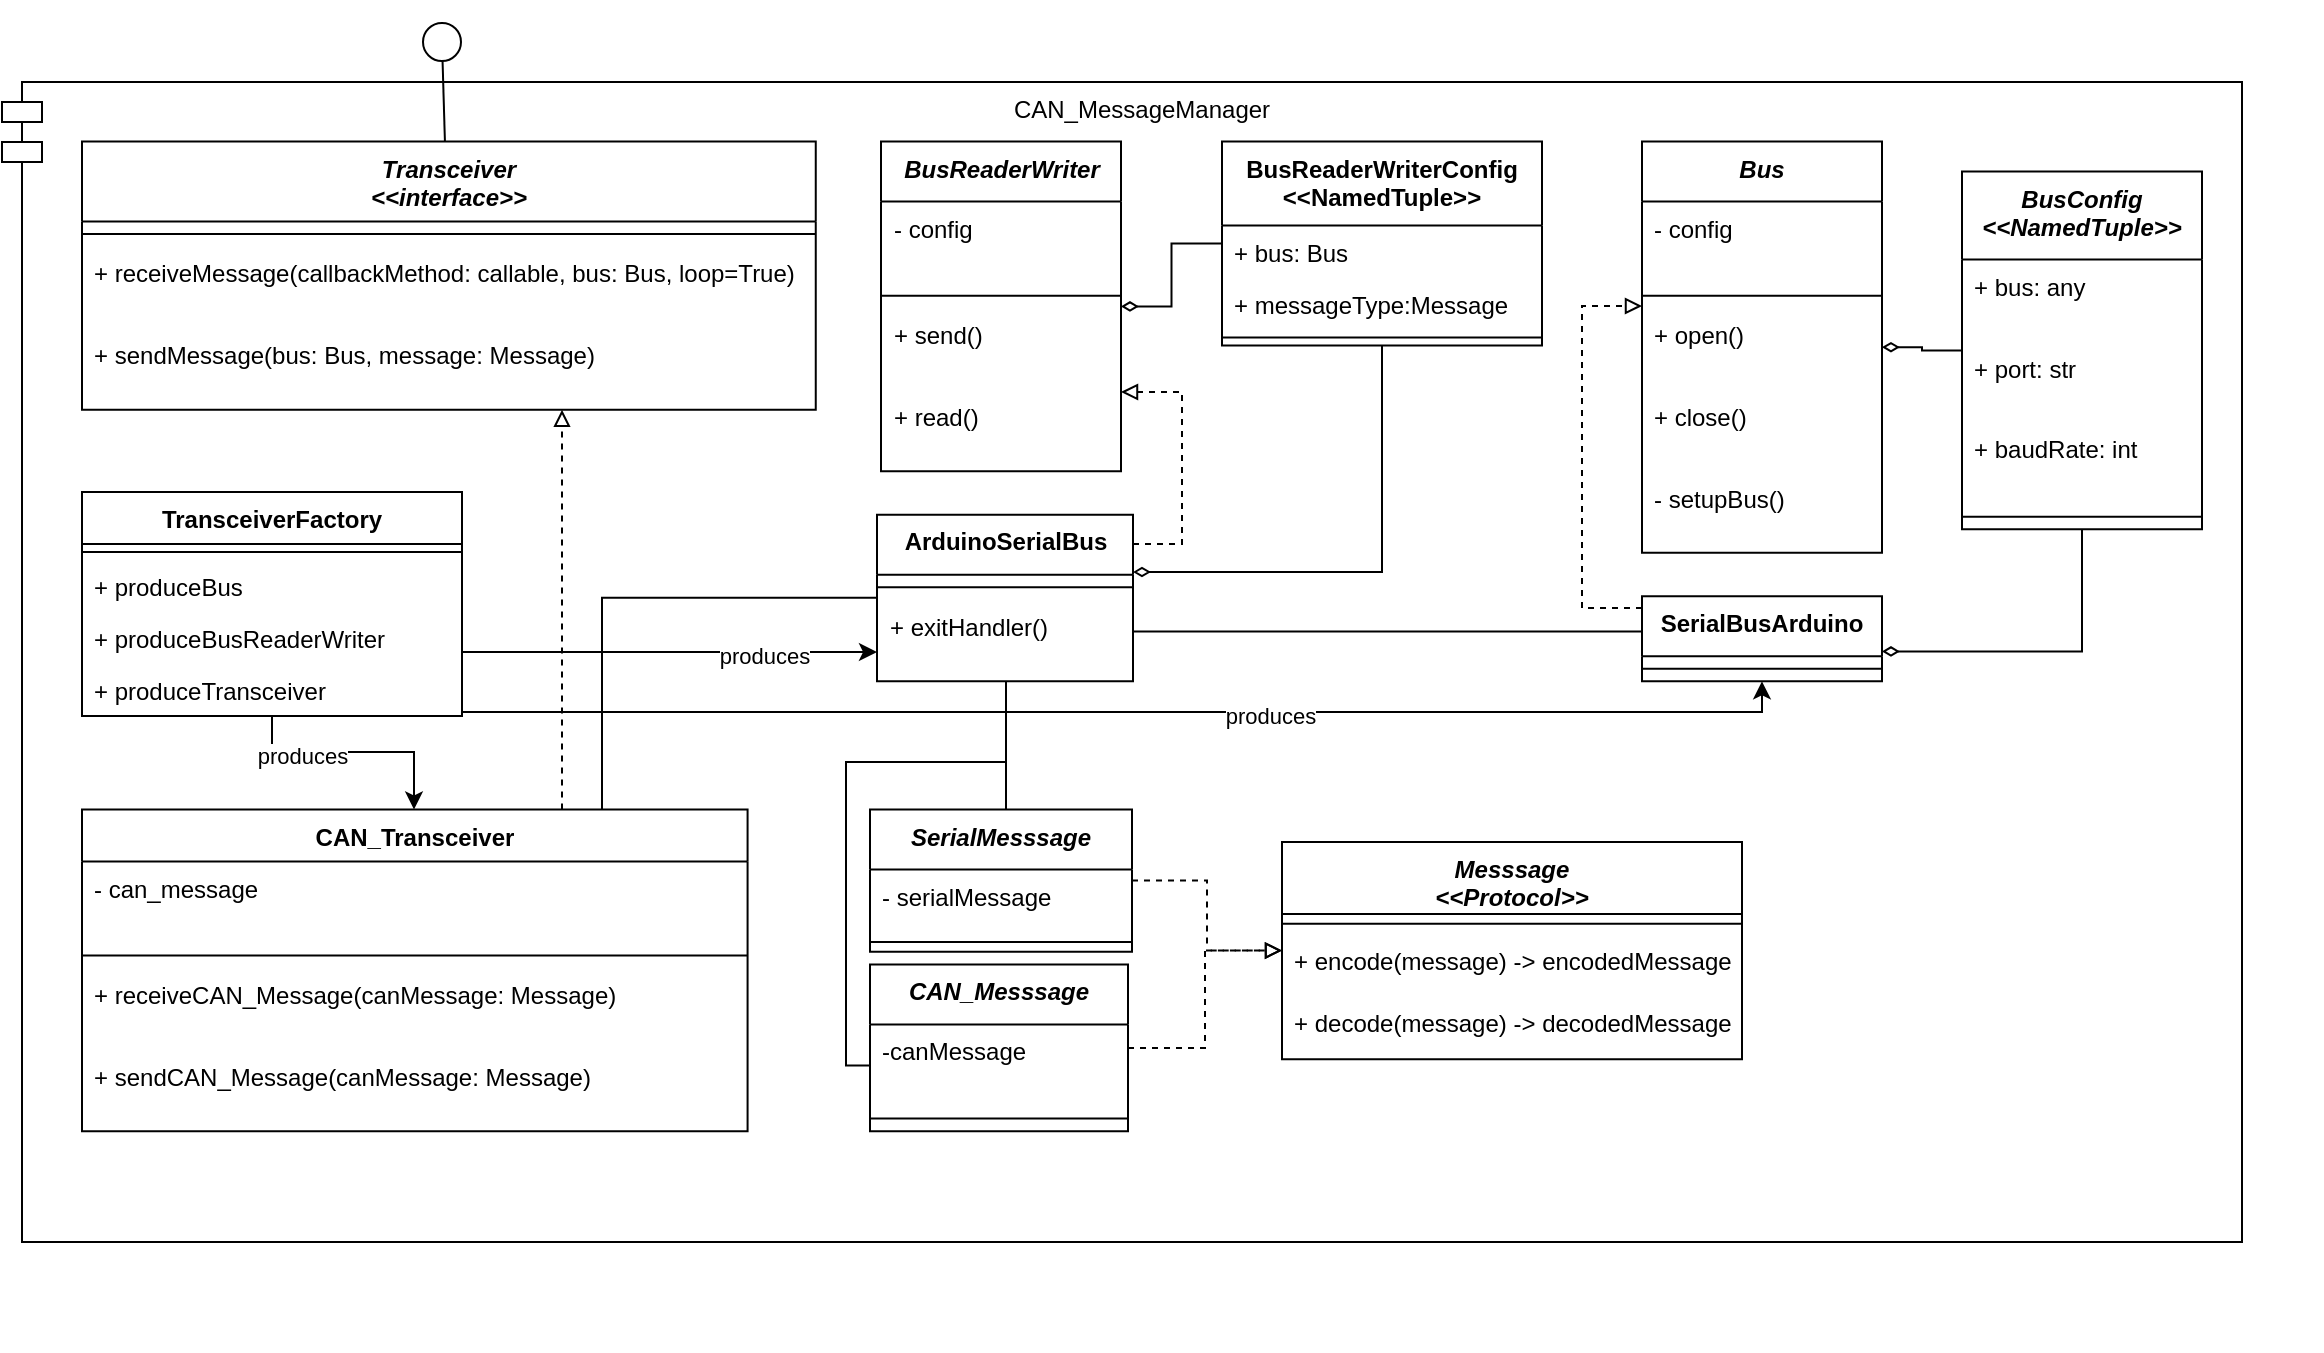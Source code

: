 <mxfile version="20.5.3" type="embed"><diagram name="Seite-1" id="-2VjJTFV00PebQVn-Hf1"><mxGraphModel dx="1428" dy="772" grid="1" gridSize="10" guides="1" tooltips="1" connect="1" arrows="1" fold="1" page="1" pageScale="1" pageWidth="827" pageHeight="1169" math="0" shadow="0"><root><mxCell id="0"/><mxCell id="1" parent="0"/><mxCell id="32" value="" style="group" parent="1" vertex="1" connectable="0"><mxGeometry x="-290" y="90" width="1150" height="674.075" as="geometry"/></mxCell><mxCell id="2" value="" style="group" parent="32" vertex="1" connectable="0"><mxGeometry x="-10" y="62.714" width="1160" height="611.361" as="geometry"/></mxCell><mxCell id="99" value="" style="group" parent="2" vertex="1" connectable="0"><mxGeometry y="-22.719" width="1160" height="580" as="geometry"/></mxCell><mxCell id="ngzUgmsreJfInocwCasy-2" value="CAN_MessageManager" style="shape=module;align=left;spacingLeft=20;align=center;verticalAlign=top;whiteSpace=wrap;html=1;" parent="99" vertex="1"><mxGeometry width="1120" height="580" as="geometry"/></mxCell><mxCell id="ngzUgmsreJfInocwCasy-3" value="CAN_Transceiver" style="swimlane;fontStyle=1;align=center;verticalAlign=top;childLayout=stackLayout;horizontal=1;startSize=26;horizontalStack=0;resizeParent=1;resizeParentMax=0;resizeLast=0;collapsible=1;marginBottom=0;whiteSpace=wrap;html=1;" parent="99" vertex="1"><mxGeometry x="40" y="363.75" width="332.79" height="160.84" as="geometry"/></mxCell><mxCell id="ngzUgmsreJfInocwCasy-4" value="- can_message" style="text;strokeColor=none;fillColor=none;align=left;verticalAlign=top;spacingLeft=4;spacingRight=4;overflow=hidden;rotatable=0;points=[[0,0.5],[1,0.5]];portConstraint=eastwest;whiteSpace=wrap;html=1;" parent="ngzUgmsreJfInocwCasy-3" vertex="1"><mxGeometry y="26" width="332.79" height="40.765" as="geometry"/></mxCell><mxCell id="ngzUgmsreJfInocwCasy-5" value="" style="line;strokeWidth=1;fillColor=none;align=left;verticalAlign=middle;spacingTop=-1;spacingLeft=3;spacingRight=3;rotatable=0;labelPosition=right;points=[];portConstraint=eastwest;strokeColor=inherit;" parent="ngzUgmsreJfInocwCasy-3" vertex="1"><mxGeometry y="66.765" width="332.79" height="12.543" as="geometry"/></mxCell><mxCell id="IL8WAM_x9eWzcNovHGls-12" value="+ receiveCAN_Message(canMessage: Message)" style="text;strokeColor=none;fillColor=none;align=left;verticalAlign=top;spacingLeft=4;spacingRight=4;overflow=hidden;rotatable=0;points=[[0,0.5],[1,0.5]];portConstraint=eastwest;whiteSpace=wrap;html=1;" parent="ngzUgmsreJfInocwCasy-3" vertex="1"><mxGeometry y="79.309" width="332.79" height="40.765" as="geometry"/></mxCell><mxCell id="IL8WAM_x9eWzcNovHGls-13" value="+ sendCAN_Message(canMessage: Message)" style="text;strokeColor=none;fillColor=none;align=left;verticalAlign=top;spacingLeft=4;spacingRight=4;overflow=hidden;rotatable=0;points=[[0,0.5],[1,0.5]];portConstraint=eastwest;whiteSpace=wrap;html=1;" parent="ngzUgmsreJfInocwCasy-3" vertex="1"><mxGeometry y="120.074" width="332.79" height="40.765" as="geometry"/></mxCell><mxCell id="IL8WAM_x9eWzcNovHGls-1" value="&lt;i&gt;Transceiver&lt;br&gt;&amp;lt;&amp;lt;interface&amp;gt;&amp;gt;&lt;br&gt;&lt;/i&gt;" style="swimlane;fontStyle=1;align=center;verticalAlign=top;childLayout=stackLayout;horizontal=1;startSize=40;horizontalStack=0;resizeParent=1;resizeParentMax=0;resizeLast=0;collapsible=1;marginBottom=0;whiteSpace=wrap;html=1;" parent="99" vertex="1"><mxGeometry x="40" y="29.783" width="366.88" height="134.074" as="geometry"/></mxCell><mxCell id="IL8WAM_x9eWzcNovHGls-3" value="" style="line;strokeWidth=1;fillColor=none;align=left;verticalAlign=middle;spacingTop=-1;spacingLeft=3;spacingRight=3;rotatable=0;labelPosition=right;points=[];portConstraint=eastwest;strokeColor=inherit;" parent="IL8WAM_x9eWzcNovHGls-1" vertex="1"><mxGeometry y="40" width="366.88" height="12.543" as="geometry"/></mxCell><mxCell id="IL8WAM_x9eWzcNovHGls-4" value="+ receiveMessage(callbackMethod: callable, bus: Bus, loop=True)&amp;nbsp;" style="text;strokeColor=none;fillColor=none;align=left;verticalAlign=top;spacingLeft=4;spacingRight=4;overflow=hidden;rotatable=0;points=[[0,0.5],[1,0.5]];portConstraint=eastwest;whiteSpace=wrap;html=1;" parent="IL8WAM_x9eWzcNovHGls-1" vertex="1"><mxGeometry y="52.543" width="366.88" height="40.765" as="geometry"/></mxCell><mxCell id="IL8WAM_x9eWzcNovHGls-5" value="+ sendMessage(bus: Bus, message: Message)" style="text;strokeColor=none;fillColor=none;align=left;verticalAlign=top;spacingLeft=4;spacingRight=4;overflow=hidden;rotatable=0;points=[[0,0.5],[1,0.5]];portConstraint=eastwest;whiteSpace=wrap;html=1;" parent="IL8WAM_x9eWzcNovHGls-1" vertex="1"><mxGeometry y="93.309" width="366.88" height="40.765" as="geometry"/></mxCell><mxCell id="IL8WAM_x9eWzcNovHGls-6" style="edgeStyle=orthogonalEdgeStyle;rounded=0;orthogonalLoop=1;jettySize=auto;html=1;dashed=1;endArrow=block;endFill=0;" parent="99" source="ngzUgmsreJfInocwCasy-3" target="IL8WAM_x9eWzcNovHGls-1" edge="1"><mxGeometry relative="1" as="geometry"><Array as="points"><mxPoint x="280" y="315"/><mxPoint x="280" y="315"/></Array></mxGeometry></mxCell><mxCell id="3" value="&lt;i&gt;BusReaderWriter&lt;/i&gt;&lt;i&gt;&lt;br&gt;&lt;/i&gt;" style="swimlane;fontStyle=1;align=center;verticalAlign=top;childLayout=stackLayout;horizontal=1;startSize=30;horizontalStack=0;resizeParent=1;resizeParentMax=0;resizeLast=0;collapsible=1;marginBottom=0;whiteSpace=wrap;html=1;" parent="99" vertex="1"><mxGeometry x="439.5" y="29.787" width="120.0" height="164.84" as="geometry"/></mxCell><mxCell id="110" value="- config" style="text;strokeColor=none;fillColor=none;align=left;verticalAlign=top;spacingLeft=4;spacingRight=4;overflow=hidden;rotatable=0;points=[[0,0.5],[1,0.5]];portConstraint=eastwest;whiteSpace=wrap;html=1;" vertex="1" parent="3"><mxGeometry y="30" width="120.0" height="40.765" as="geometry"/></mxCell><mxCell id="4" value="" style="line;strokeWidth=1;fillColor=none;align=left;verticalAlign=middle;spacingTop=-1;spacingLeft=3;spacingRight=3;rotatable=0;labelPosition=right;points=[];portConstraint=eastwest;strokeColor=inherit;" parent="3" vertex="1"><mxGeometry y="70.765" width="120.0" height="12.543" as="geometry"/></mxCell><mxCell id="8" value="+ send()" style="text;strokeColor=none;fillColor=none;align=left;verticalAlign=top;spacingLeft=4;spacingRight=4;overflow=hidden;rotatable=0;points=[[0,0.5],[1,0.5]];portConstraint=eastwest;whiteSpace=wrap;html=1;" parent="3" vertex="1"><mxGeometry y="83.309" width="120.0" height="40.765" as="geometry"/></mxCell><mxCell id="95" value="+ read()" style="text;strokeColor=none;fillColor=none;align=left;verticalAlign=top;spacingLeft=4;spacingRight=4;overflow=hidden;rotatable=0;points=[[0,0.5],[1,0.5]];portConstraint=eastwest;whiteSpace=wrap;html=1;" parent="3" vertex="1"><mxGeometry y="124.074" width="120.0" height="40.765" as="geometry"/></mxCell><mxCell id="98" style="edgeStyle=orthogonalEdgeStyle;rounded=0;orthogonalLoop=1;jettySize=auto;html=1;endArrow=block;endFill=0;dashed=1;" parent="99" source="19" target="3" edge="1"><mxGeometry relative="1" as="geometry"><Array as="points"><mxPoint x="590" y="231"/><mxPoint x="590" y="155"/></Array></mxGeometry></mxCell><mxCell id="19" value="ArduinoSerialBus" style="swimlane;fontStyle=1;align=center;verticalAlign=top;childLayout=stackLayout;horizontal=1;startSize=30;horizontalStack=0;resizeParent=1;resizeParentMax=0;resizeLast=0;collapsible=1;marginBottom=0;whiteSpace=wrap;html=1;" parent="99" vertex="1"><mxGeometry x="437.5" y="216.37" width="128" height="83.309" as="geometry"/></mxCell><mxCell id="20" value="" style="line;strokeWidth=1;fillColor=none;align=left;verticalAlign=middle;spacingTop=-1;spacingLeft=3;spacingRight=3;rotatable=0;labelPosition=right;points=[];portConstraint=eastwest;strokeColor=inherit;" parent="19" vertex="1"><mxGeometry y="30" width="128" height="12.543" as="geometry"/></mxCell><mxCell id="25" value="+ exitHandler()" style="text;strokeColor=none;fillColor=none;align=left;verticalAlign=top;spacingLeft=4;spacingRight=4;overflow=hidden;rotatable=0;points=[[0,0.5],[1,0.5]];portConstraint=eastwest;whiteSpace=wrap;html=1;" parent="19" vertex="1"><mxGeometry y="42.543" width="128" height="40.765" as="geometry"/></mxCell><mxCell id="30" style="edgeStyle=orthogonalEdgeStyle;rounded=0;orthogonalLoop=1;jettySize=auto;html=1;endArrow=none;endFill=0;" parent="99" source="ngzUgmsreJfInocwCasy-3" target="19" edge="1"><mxGeometry relative="1" as="geometry"><Array as="points"><mxPoint x="300" y="257.917"/></Array></mxGeometry></mxCell><mxCell id="78" value="&lt;i&gt;Bus&lt;/i&gt;&lt;i&gt;&lt;br&gt;&lt;/i&gt;" style="swimlane;fontStyle=1;align=center;verticalAlign=top;childLayout=stackLayout;horizontal=1;startSize=30;horizontalStack=0;resizeParent=1;resizeParentMax=0;resizeLast=0;collapsible=1;marginBottom=0;whiteSpace=wrap;html=1;" parent="99" vertex="1"><mxGeometry x="820" y="29.785" width="120.0" height="205.605" as="geometry"/></mxCell><mxCell id="102" value="- config" style="text;strokeColor=none;fillColor=none;align=left;verticalAlign=top;spacingLeft=4;spacingRight=4;overflow=hidden;rotatable=0;points=[[0,0.5],[1,0.5]];portConstraint=eastwest;whiteSpace=wrap;html=1;" vertex="1" parent="78"><mxGeometry y="30" width="120.0" height="40.765" as="geometry"/></mxCell><mxCell id="79" value="" style="line;strokeWidth=1;fillColor=none;align=left;verticalAlign=middle;spacingTop=-1;spacingLeft=3;spacingRight=3;rotatable=0;labelPosition=right;points=[];portConstraint=eastwest;strokeColor=inherit;" parent="78" vertex="1"><mxGeometry y="70.765" width="120.0" height="12.543" as="geometry"/></mxCell><mxCell id="80" value="+ open()" style="text;strokeColor=none;fillColor=none;align=left;verticalAlign=top;spacingLeft=4;spacingRight=4;overflow=hidden;rotatable=0;points=[[0,0.5],[1,0.5]];portConstraint=eastwest;whiteSpace=wrap;html=1;" parent="78" vertex="1"><mxGeometry y="83.309" width="120.0" height="40.765" as="geometry"/></mxCell><mxCell id="81" value="+ close()" style="text;strokeColor=none;fillColor=none;align=left;verticalAlign=top;spacingLeft=4;spacingRight=4;overflow=hidden;rotatable=0;points=[[0,0.5],[1,0.5]];portConstraint=eastwest;whiteSpace=wrap;html=1;" parent="78" vertex="1"><mxGeometry y="124.074" width="120.0" height="40.765" as="geometry"/></mxCell><mxCell id="100" value="- setupBus()" style="text;strokeColor=none;fillColor=none;align=left;verticalAlign=top;spacingLeft=4;spacingRight=4;overflow=hidden;rotatable=0;points=[[0,0.5],[1,0.5]];portConstraint=eastwest;whiteSpace=wrap;html=1;" vertex="1" parent="78"><mxGeometry y="164.84" width="120.0" height="40.765" as="geometry"/></mxCell><mxCell id="91" style="edgeStyle=orthogonalEdgeStyle;rounded=0;orthogonalLoop=1;jettySize=auto;html=1;dashed=1;endArrow=block;endFill=0;" parent="99" source="86" target="78" edge="1"><mxGeometry relative="1" as="geometry"><Array as="points"><mxPoint x="790" y="263"/><mxPoint x="790" y="112"/></Array></mxGeometry></mxCell><mxCell id="86" value="SerialBusArduino&lt;i&gt;&lt;br&gt;&lt;/i&gt;" style="swimlane;fontStyle=1;align=center;verticalAlign=top;childLayout=stackLayout;horizontal=1;startSize=30;horizontalStack=0;resizeParent=1;resizeParentMax=0;resizeLast=0;collapsible=1;marginBottom=0;whiteSpace=wrap;html=1;" parent="99" vertex="1"><mxGeometry x="820" y="257.14" width="120" height="42.543" as="geometry"/></mxCell><mxCell id="87" value="" style="line;strokeWidth=1;fillColor=none;align=left;verticalAlign=middle;spacingTop=-1;spacingLeft=3;spacingRight=3;rotatable=0;labelPosition=right;points=[];portConstraint=eastwest;strokeColor=inherit;" parent="86" vertex="1"><mxGeometry y="30" width="120" height="12.543" as="geometry"/></mxCell><mxCell id="96" style="edgeStyle=orthogonalEdgeStyle;rounded=0;orthogonalLoop=1;jettySize=auto;html=1;endArrow=none;endFill=0;" parent="99" source="19" target="86" edge="1"><mxGeometry relative="1" as="geometry"><Array as="points"><mxPoint x="620.0" y="274.735"/><mxPoint x="620.0" y="274.735"/></Array></mxGeometry></mxCell><mxCell id="35" value="&lt;i&gt;CAN_Messsage&lt;br&gt;&lt;/i&gt;" style="swimlane;fontStyle=1;align=center;verticalAlign=top;childLayout=stackLayout;horizontal=1;startSize=30;horizontalStack=0;resizeParent=1;resizeParentMax=0;resizeLast=0;collapsible=1;marginBottom=0;whiteSpace=wrap;html=1;" parent="99" vertex="1"><mxGeometry x="434" y="441.28" width="129" height="83.309" as="geometry"/></mxCell><mxCell id="36" value="-canMessage" style="text;strokeColor=none;fillColor=none;align=left;verticalAlign=top;spacingLeft=4;spacingRight=4;overflow=hidden;rotatable=0;points=[[0,0.5],[1,0.5]];portConstraint=eastwest;whiteSpace=wrap;html=1;" parent="35" vertex="1"><mxGeometry y="30" width="129" height="40.765" as="geometry"/></mxCell><mxCell id="37" value="" style="line;strokeWidth=1;fillColor=none;align=left;verticalAlign=middle;spacingTop=-1;spacingLeft=3;spacingRight=3;rotatable=0;labelPosition=right;points=[];portConstraint=eastwest;strokeColor=inherit;" parent="35" vertex="1"><mxGeometry y="70.765" width="129" height="12.543" as="geometry"/></mxCell><mxCell id="136" style="edgeStyle=orthogonalEdgeStyle;rounded=0;orthogonalLoop=1;jettySize=auto;html=1;endArrow=none;endFill=0;" edge="1" parent="99" source="9" target="19"><mxGeometry relative="1" as="geometry"><Array as="points"><mxPoint x="502" y="350"/><mxPoint x="502" y="350"/></Array></mxGeometry></mxCell><mxCell id="9" value="&lt;i&gt;SerialMesssage&lt;br&gt;&lt;/i&gt;" style="swimlane;fontStyle=1;align=center;verticalAlign=top;childLayout=stackLayout;horizontal=1;startSize=30;horizontalStack=0;resizeParent=1;resizeParentMax=0;resizeLast=0;collapsible=1;marginBottom=0;whiteSpace=wrap;html=1;" parent="99" vertex="1"><mxGeometry x="434" y="363.751" width="131" height="71.136" as="geometry"/></mxCell><mxCell id="34" value="- serialMessage" style="text;strokeColor=none;fillColor=none;align=left;verticalAlign=top;spacingLeft=4;spacingRight=4;overflow=hidden;rotatable=0;points=[[0,0.5],[1,0.5]];portConstraint=eastwest;whiteSpace=wrap;html=1;" parent="9" vertex="1"><mxGeometry y="30" width="131" height="31.457" as="geometry"/></mxCell><mxCell id="10" value="" style="line;strokeWidth=1;fillColor=none;align=left;verticalAlign=middle;spacingTop=-1;spacingLeft=3;spacingRight=3;rotatable=0;labelPosition=right;points=[];portConstraint=eastwest;strokeColor=inherit;" parent="9" vertex="1"><mxGeometry y="61.457" width="131" height="9.679" as="geometry"/></mxCell><mxCell id="118" style="edgeStyle=orthogonalEdgeStyle;rounded=0;orthogonalLoop=1;jettySize=auto;html=1;endArrow=diamondThin;endFill=0;" edge="1" parent="99" source="111" target="3"><mxGeometry relative="1" as="geometry"/></mxCell><mxCell id="119" style="edgeStyle=orthogonalEdgeStyle;rounded=0;orthogonalLoop=1;jettySize=auto;html=1;endArrow=diamondThin;endFill=0;" edge="1" parent="99" source="111" target="19"><mxGeometry relative="1" as="geometry"><Array as="points"><mxPoint x="690" y="245"/></Array></mxGeometry></mxCell><mxCell id="111" value="BusReaderWriterConfig&#10;&lt;&lt;NamedTuple&gt;&gt;" style="swimlane;fontStyle=1;align=center;verticalAlign=top;childLayout=stackLayout;horizontal=1;startSize=42;horizontalStack=0;resizeParent=1;resizeParentMax=0;resizeLast=0;collapsible=1;marginBottom=0;" vertex="1" parent="99"><mxGeometry x="610" y="29.785" width="160" height="102" as="geometry"/></mxCell><mxCell id="115" value="+ bus: Bus" style="text;strokeColor=none;fillColor=none;align=left;verticalAlign=top;spacingLeft=4;spacingRight=4;overflow=hidden;rotatable=0;points=[[0,0.5],[1,0.5]];portConstraint=eastwest;" vertex="1" parent="111"><mxGeometry y="42" width="160" height="26" as="geometry"/></mxCell><mxCell id="112" value="+ messageType:Message" style="text;strokeColor=none;fillColor=none;align=left;verticalAlign=top;spacingLeft=4;spacingRight=4;overflow=hidden;rotatable=0;points=[[0,0.5],[1,0.5]];portConstraint=eastwest;" vertex="1" parent="111"><mxGeometry y="68" width="160" height="26" as="geometry"/></mxCell><mxCell id="113" value="" style="line;strokeWidth=1;fillColor=none;align=left;verticalAlign=middle;spacingTop=-1;spacingLeft=3;spacingRight=3;rotatable=0;labelPosition=right;points=[];portConstraint=eastwest;strokeColor=inherit;" vertex="1" parent="111"><mxGeometry y="94" width="160" height="8" as="geometry"/></mxCell><mxCell id="15" value="&lt;i&gt;Messsage&lt;br&gt;&amp;lt;&amp;lt;Protocol&amp;gt;&amp;gt;&lt;br&gt;&lt;/i&gt;" style="swimlane;fontStyle=1;align=center;verticalAlign=top;childLayout=stackLayout;horizontal=1;startSize=36;horizontalStack=0;resizeParent=1;resizeParentMax=0;resizeLast=0;collapsible=1;marginBottom=0;whiteSpace=wrap;html=1;" parent="99" vertex="1"><mxGeometry x="640" y="380.006" width="230.0" height="108.593" as="geometry"/></mxCell><mxCell id="16" value="" style="line;strokeWidth=1;fillColor=none;align=left;verticalAlign=middle;spacingTop=-1;spacingLeft=3;spacingRight=3;rotatable=0;labelPosition=right;points=[];portConstraint=eastwest;strokeColor=inherit;" parent="15" vertex="1"><mxGeometry y="36" width="230.0" height="9.679" as="geometry"/></mxCell><mxCell id="17" value="+ encode(message) -&amp;gt; encodedMessage" style="text;strokeColor=none;fillColor=none;align=left;verticalAlign=top;spacingLeft=4;spacingRight=4;overflow=hidden;rotatable=0;points=[[0,0.5],[1,0.5]];portConstraint=eastwest;whiteSpace=wrap;html=1;" parent="15" vertex="1"><mxGeometry y="45.679" width="230.0" height="31.457" as="geometry"/></mxCell><mxCell id="18" value="+ decode(message) -&amp;gt; decodedMessage" style="text;strokeColor=none;fillColor=none;align=left;verticalAlign=top;spacingLeft=4;spacingRight=4;overflow=hidden;rotatable=0;points=[[0,0.5],[1,0.5]];portConstraint=eastwest;whiteSpace=wrap;html=1;" parent="15" vertex="1"><mxGeometry y="77.136" width="230.0" height="31.457" as="geometry"/></mxCell><mxCell id="29" style="edgeStyle=orthogonalEdgeStyle;rounded=0;orthogonalLoop=1;jettySize=auto;html=1;endArrow=block;endFill=0;dashed=1;" parent="99" source="9" target="15" edge="1"><mxGeometry relative="1" as="geometry"/></mxCell><mxCell id="38" style="edgeStyle=orthogonalEdgeStyle;rounded=0;orthogonalLoop=1;jettySize=auto;html=1;endArrow=block;endFill=0;endSize=6;dashed=1;" parent="99" source="35" target="15" edge="1"><mxGeometry relative="1" as="geometry"/></mxCell><mxCell id="126" style="edgeStyle=orthogonalEdgeStyle;rounded=0;orthogonalLoop=1;jettySize=auto;html=1;endArrow=classic;endFill=1;" edge="1" parent="99" source="120" target="ngzUgmsreJfInocwCasy-3"><mxGeometry relative="1" as="geometry"><Array as="points"><mxPoint x="135" y="335"/><mxPoint x="206" y="335"/></Array></mxGeometry></mxCell><mxCell id="127" value="produces" style="edgeLabel;html=1;align=center;verticalAlign=middle;resizable=0;points=[];" vertex="1" connectable="0" parent="126"><mxGeometry x="-0.452" y="-2" relative="1" as="geometry"><mxPoint as="offset"/></mxGeometry></mxCell><mxCell id="128" style="edgeStyle=orthogonalEdgeStyle;rounded=0;orthogonalLoop=1;jettySize=auto;html=1;endArrow=classic;endFill=1;" edge="1" parent="99" source="120" target="19"><mxGeometry relative="1" as="geometry"><Array as="points"><mxPoint x="280" y="285"/><mxPoint x="280" y="285"/></Array></mxGeometry></mxCell><mxCell id="129" value="produces" style="edgeLabel;html=1;align=center;verticalAlign=middle;resizable=0;points=[];" vertex="1" connectable="0" parent="128"><mxGeometry x="0.297" y="-3" relative="1" as="geometry"><mxPoint x="16" y="-1" as="offset"/></mxGeometry></mxCell><mxCell id="130" style="edgeStyle=orthogonalEdgeStyle;rounded=0;orthogonalLoop=1;jettySize=auto;html=1;endArrow=classic;endFill=1;" edge="1" parent="99" source="120" target="86"><mxGeometry relative="1" as="geometry"><Array as="points"><mxPoint x="880" y="315"/></Array></mxGeometry></mxCell><mxCell id="131" value="produces" style="edgeLabel;html=1;align=center;verticalAlign=middle;resizable=0;points=[];" vertex="1" connectable="0" parent="130"><mxGeometry x="0.214" y="-2" relative="1" as="geometry"><mxPoint as="offset"/></mxGeometry></mxCell><mxCell id="120" value="TransceiverFactory" style="swimlane;fontStyle=1;align=center;verticalAlign=top;childLayout=stackLayout;horizontal=1;startSize=26;horizontalStack=0;resizeParent=1;resizeParentMax=0;resizeLast=0;collapsible=1;marginBottom=0;" vertex="1" parent="99"><mxGeometry x="40" y="205" width="190" height="112" as="geometry"/></mxCell><mxCell id="122" value="" style="line;strokeWidth=1;fillColor=none;align=left;verticalAlign=middle;spacingTop=-1;spacingLeft=3;spacingRight=3;rotatable=0;labelPosition=right;points=[];portConstraint=eastwest;strokeColor=inherit;" vertex="1" parent="120"><mxGeometry y="26" width="190" height="8" as="geometry"/></mxCell><mxCell id="123" value="+ produceBus" style="text;strokeColor=none;fillColor=none;align=left;verticalAlign=top;spacingLeft=4;spacingRight=4;overflow=hidden;rotatable=0;points=[[0,0.5],[1,0.5]];portConstraint=eastwest;" vertex="1" parent="120"><mxGeometry y="34" width="190" height="26" as="geometry"/></mxCell><mxCell id="124" value="+ produceBusReaderWriter" style="text;strokeColor=none;fillColor=none;align=left;verticalAlign=top;spacingLeft=4;spacingRight=4;overflow=hidden;rotatable=0;points=[[0,0.5],[1,0.5]];portConstraint=eastwest;" vertex="1" parent="120"><mxGeometry y="60" width="190" height="26" as="geometry"/></mxCell><mxCell id="125" value="+ produceTransceiver" style="text;strokeColor=none;fillColor=none;align=left;verticalAlign=top;spacingLeft=4;spacingRight=4;overflow=hidden;rotatable=0;points=[[0,0.5],[1,0.5]];portConstraint=eastwest;" vertex="1" parent="120"><mxGeometry y="86" width="190" height="26" as="geometry"/></mxCell><mxCell id="135" style="edgeStyle=orthogonalEdgeStyle;rounded=0;orthogonalLoop=1;jettySize=auto;html=1;endArrow=none;endFill=0;" edge="1" parent="99" source="36" target="19"><mxGeometry relative="1" as="geometry"><Array as="points"><mxPoint x="422" y="492"/><mxPoint x="422" y="340"/><mxPoint x="502" y="340"/></Array></mxGeometry></mxCell><mxCell id="103" value="&lt;i&gt;BusConfig&lt;br&gt;&amp;lt;&amp;lt;NamedTuple&amp;gt;&amp;gt;&lt;br&gt;&lt;/i&gt;" style="swimlane;fontStyle=1;align=center;verticalAlign=top;childLayout=stackLayout;horizontal=1;startSize=44;horizontalStack=0;resizeParent=1;resizeParentMax=0;resizeLast=0;collapsible=1;marginBottom=0;whiteSpace=wrap;html=1;" vertex="1" parent="2"><mxGeometry x="980.0" y="22.061" width="120.0" height="178.84" as="geometry"/></mxCell><mxCell id="105" value="+ bus: any" style="text;strokeColor=none;fillColor=none;align=left;verticalAlign=top;spacingLeft=4;spacingRight=4;overflow=hidden;rotatable=0;points=[[0,0.5],[1,0.5]];portConstraint=eastwest;whiteSpace=wrap;html=1;" vertex="1" parent="103"><mxGeometry y="44" width="120.0" height="40.765" as="geometry"/></mxCell><mxCell id="106" value="+ port: str" style="text;strokeColor=none;fillColor=none;align=left;verticalAlign=top;spacingLeft=4;spacingRight=4;overflow=hidden;rotatable=0;points=[[0,0.5],[1,0.5]];portConstraint=eastwest;whiteSpace=wrap;html=1;" vertex="1" parent="103"><mxGeometry y="84.765" width="120.0" height="40.765" as="geometry"/></mxCell><mxCell id="107" value="+ baudRate: int" style="text;strokeColor=none;fillColor=none;align=left;verticalAlign=top;spacingLeft=4;spacingRight=4;overflow=hidden;rotatable=0;points=[[0,0.5],[1,0.5]];portConstraint=eastwest;whiteSpace=wrap;html=1;" vertex="1" parent="103"><mxGeometry y="125.531" width="120.0" height="40.765" as="geometry"/></mxCell><mxCell id="104" value="" style="line;strokeWidth=1;fillColor=none;align=left;verticalAlign=middle;spacingTop=-1;spacingLeft=3;spacingRight=3;rotatable=0;labelPosition=right;points=[];portConstraint=eastwest;strokeColor=inherit;" vertex="1" parent="103"><mxGeometry y="166.296" width="120.0" height="12.543" as="geometry"/></mxCell><mxCell id="108" style="edgeStyle=orthogonalEdgeStyle;rounded=0;orthogonalLoop=1;jettySize=auto;html=1;endArrow=diamondThin;endFill=0;" edge="1" parent="2" source="103" target="78"><mxGeometry relative="1" as="geometry"/></mxCell><mxCell id="109" style="edgeStyle=orthogonalEdgeStyle;rounded=0;orthogonalLoop=1;jettySize=auto;html=1;endArrow=diamondThin;endFill=0;" edge="1" parent="2" source="103" target="86"><mxGeometry relative="1" as="geometry"><Array as="points"><mxPoint x="1040" y="262"/></Array></mxGeometry></mxCell><mxCell id="31" value="" style="html=1;verticalAlign=bottom;labelBackgroundColor=none;endArrow=oval;endFill=0;endSize=19;rounded=0;" parent="32" source="IL8WAM_x9eWzcNovHGls-1" edge="1"><mxGeometry width="160" relative="1" as="geometry"><mxPoint x="229" y="156.79" as="sourcePoint"/><mxPoint x="210" y="20" as="targetPoint"/></mxGeometry></mxCell></root></mxGraphModel></diagram></mxfile>